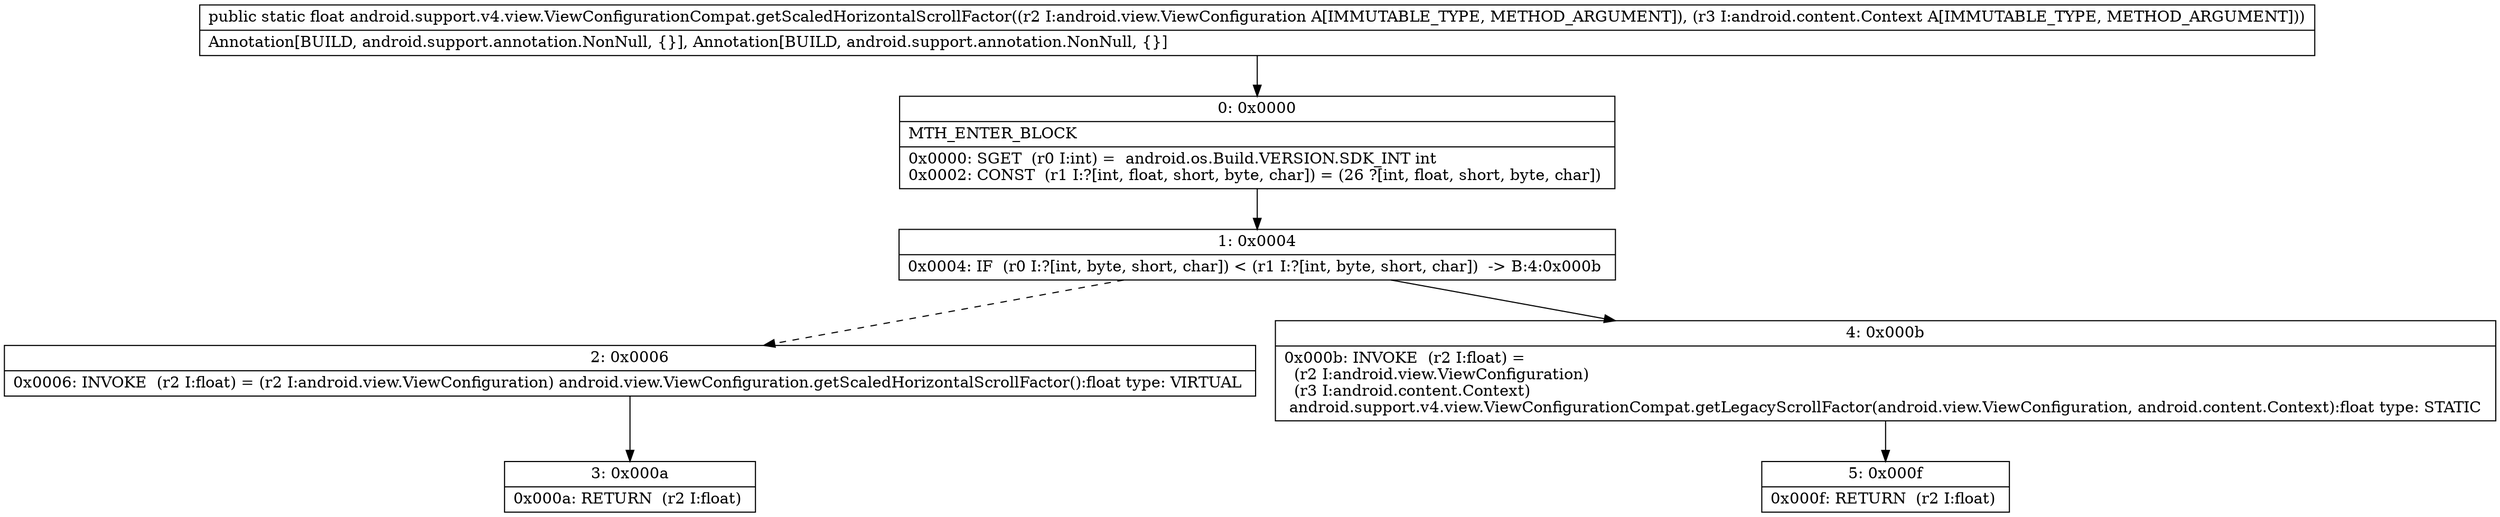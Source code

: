 digraph "CFG forandroid.support.v4.view.ViewConfigurationCompat.getScaledHorizontalScrollFactor(Landroid\/view\/ViewConfiguration;Landroid\/content\/Context;)F" {
Node_0 [shape=record,label="{0\:\ 0x0000|MTH_ENTER_BLOCK\l|0x0000: SGET  (r0 I:int) =  android.os.Build.VERSION.SDK_INT int \l0x0002: CONST  (r1 I:?[int, float, short, byte, char]) = (26 ?[int, float, short, byte, char]) \l}"];
Node_1 [shape=record,label="{1\:\ 0x0004|0x0004: IF  (r0 I:?[int, byte, short, char]) \< (r1 I:?[int, byte, short, char])  \-\> B:4:0x000b \l}"];
Node_2 [shape=record,label="{2\:\ 0x0006|0x0006: INVOKE  (r2 I:float) = (r2 I:android.view.ViewConfiguration) android.view.ViewConfiguration.getScaledHorizontalScrollFactor():float type: VIRTUAL \l}"];
Node_3 [shape=record,label="{3\:\ 0x000a|0x000a: RETURN  (r2 I:float) \l}"];
Node_4 [shape=record,label="{4\:\ 0x000b|0x000b: INVOKE  (r2 I:float) = \l  (r2 I:android.view.ViewConfiguration)\l  (r3 I:android.content.Context)\l android.support.v4.view.ViewConfigurationCompat.getLegacyScrollFactor(android.view.ViewConfiguration, android.content.Context):float type: STATIC \l}"];
Node_5 [shape=record,label="{5\:\ 0x000f|0x000f: RETURN  (r2 I:float) \l}"];
MethodNode[shape=record,label="{public static float android.support.v4.view.ViewConfigurationCompat.getScaledHorizontalScrollFactor((r2 I:android.view.ViewConfiguration A[IMMUTABLE_TYPE, METHOD_ARGUMENT]), (r3 I:android.content.Context A[IMMUTABLE_TYPE, METHOD_ARGUMENT]))  | Annotation[BUILD, android.support.annotation.NonNull, \{\}], Annotation[BUILD, android.support.annotation.NonNull, \{\}]\l}"];
MethodNode -> Node_0;
Node_0 -> Node_1;
Node_1 -> Node_2[style=dashed];
Node_1 -> Node_4;
Node_2 -> Node_3;
Node_4 -> Node_5;
}

